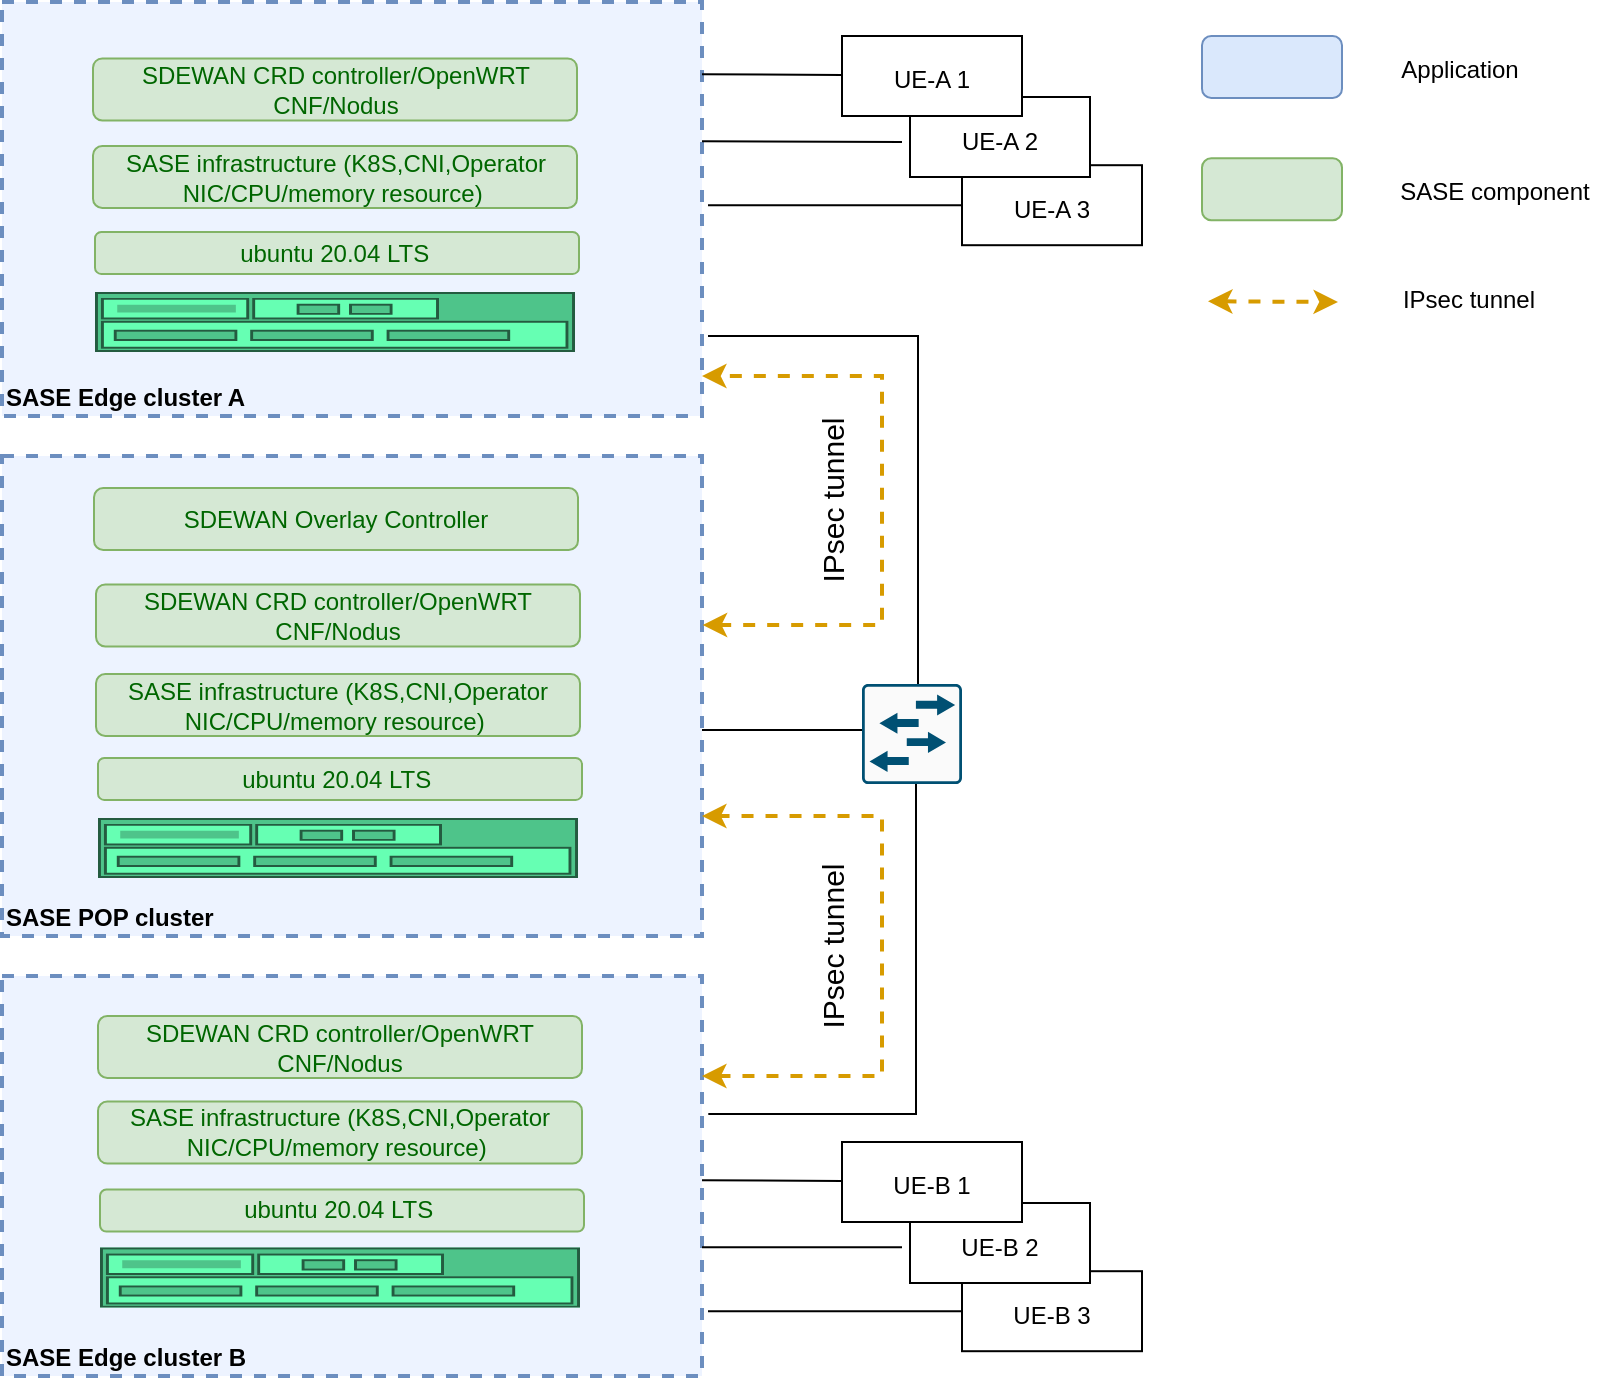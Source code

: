<mxfile version="19.0.3" type="device"><diagram id="b-vZmsWVqSpOxk3LgBgM" name="Day0/1"><mxGraphModel dx="1303" dy="-1302" grid="1" gridSize="10" guides="1" tooltips="1" connect="1" arrows="1" fold="1" page="1" pageScale="1" pageWidth="850" pageHeight="1100" math="0" shadow="0"><root><mxCell id="YZilcOTdDIkAgBcsdDPM-0"/><mxCell id="YZilcOTdDIkAgBcsdDPM-1" parent="YZilcOTdDIkAgBcsdDPM-0"/><mxCell id="nw1V-nifj83cKpdeULcx-278" value="&lt;font style=&quot;font-size: 12px&quot;&gt;UE-B 3&lt;/font&gt;" style="rounded=0;whiteSpace=wrap;html=1;fontSize=18;" parent="YZilcOTdDIkAgBcsdDPM-1" vertex="1"><mxGeometry x="540" y="3327.6" width="90" height="40" as="geometry"/></mxCell><mxCell id="nw1V-nifj83cKpdeULcx-203" value="SASE POP cluster" style="rounded=0;whiteSpace=wrap;html=1;strokeColor=#6C8EBF;strokeWidth=2;dashed=1;verticalAlign=bottom;align=left;fontStyle=1;fillColor=#EDF3FF;glass=0;sketch=0;" parent="YZilcOTdDIkAgBcsdDPM-1" vertex="1"><mxGeometry x="60" y="2920" width="350" height="240" as="geometry"/></mxCell><mxCell id="nw1V-nifj83cKpdeULcx-204" value="" style="html=1;labelPosition=right;align=left;spacingLeft=15;shadow=0;dashed=0;outlineConnect=0;shape=mxgraph.rack.general.switches_1;strokeColor=#6c8ebf;fillColor=#66FFB3;" parent="YZilcOTdDIkAgBcsdDPM-1" vertex="1"><mxGeometry x="108" y="3101" width="240" height="30" as="geometry"/></mxCell><mxCell id="nw1V-nifj83cKpdeULcx-205" value="&lt;font color=&quot;#006600&quot;&gt;ubuntu 20.04 LTS&amp;nbsp;&lt;/font&gt;" style="rounded=1;whiteSpace=wrap;html=1;fillColor=#d5e8d4;strokeColor=#82b366;" parent="YZilcOTdDIkAgBcsdDPM-1" vertex="1"><mxGeometry x="108" y="3071" width="242" height="21" as="geometry"/></mxCell><mxCell id="nw1V-nifj83cKpdeULcx-206" value="&lt;font color=&quot;#006600&quot;&gt;SDEWAN CRD controller/OpenWRT CNF/Nodus&lt;/font&gt;" style="rounded=1;whiteSpace=wrap;html=1;fillColor=#d5e8d4;strokeColor=#82b366;" parent="YZilcOTdDIkAgBcsdDPM-1" vertex="1"><mxGeometry x="107" y="2984.2" width="242" height="31" as="geometry"/></mxCell><mxCell id="nw1V-nifj83cKpdeULcx-207" value="&lt;font color=&quot;#006600&quot;&gt;SASE infrastructure (&lt;/font&gt;&lt;span style=&quot;color: rgb(0 , 102 , 0)&quot;&gt;K8S,CNI,Operator&lt;/span&gt;&lt;br style=&quot;color: rgb(0 , 102 , 0)&quot;&gt;&lt;span style=&quot;color: rgb(0 , 102 , 0)&quot;&gt;NIC/CPU/memory resource&lt;/span&gt;&lt;font color=&quot;#006600&quot;&gt;)&amp;nbsp;&lt;/font&gt;" style="rounded=1;whiteSpace=wrap;html=1;fillColor=#d5e8d4;strokeColor=#82b366;" parent="YZilcOTdDIkAgBcsdDPM-1" vertex="1"><mxGeometry x="107" y="3029" width="242" height="31" as="geometry"/></mxCell><mxCell id="nw1V-nifj83cKpdeULcx-208" value="SASE Edge cluster A" style="rounded=0;whiteSpace=wrap;html=1;strokeColor=#6C8EBF;strokeWidth=2;dashed=1;verticalAlign=bottom;align=left;fontStyle=1;fillColor=#EDF3FF;glass=0;sketch=0;" parent="YZilcOTdDIkAgBcsdDPM-1" vertex="1"><mxGeometry x="60" y="2693" width="350" height="207" as="geometry"/></mxCell><mxCell id="nw1V-nifj83cKpdeULcx-209" value="" style="html=1;labelPosition=right;align=left;spacingLeft=15;shadow=0;dashed=0;outlineConnect=0;shape=mxgraph.rack.general.switches_1;strokeColor=#6c8ebf;fillColor=#66FFB3;" parent="YZilcOTdDIkAgBcsdDPM-1" vertex="1"><mxGeometry x="106.5" y="2838" width="240" height="30" as="geometry"/></mxCell><mxCell id="nw1V-nifj83cKpdeULcx-210" value="&lt;font color=&quot;#006600&quot;&gt;ubuntu 20.04 LTS&amp;nbsp;&lt;/font&gt;" style="rounded=1;whiteSpace=wrap;html=1;fillColor=#d5e8d4;strokeColor=#82b366;" parent="YZilcOTdDIkAgBcsdDPM-1" vertex="1"><mxGeometry x="106.5" y="2808" width="242" height="21" as="geometry"/></mxCell><mxCell id="nw1V-nifj83cKpdeULcx-211" value="&lt;font color=&quot;#006600&quot;&gt;SDEWAN CRD controller/OpenWRT CNF/Nodus&lt;/font&gt;" style="rounded=1;whiteSpace=wrap;html=1;fillColor=#d5e8d4;strokeColor=#82b366;" parent="YZilcOTdDIkAgBcsdDPM-1" vertex="1"><mxGeometry x="105.5" y="2721.2" width="242" height="31" as="geometry"/></mxCell><mxCell id="nw1V-nifj83cKpdeULcx-212" value="&lt;font color=&quot;#006600&quot;&gt;SASE infrastructure (&lt;/font&gt;&lt;span style=&quot;color: rgb(0 , 102 , 0)&quot;&gt;K8S,CNI,Operator&lt;/span&gt;&lt;br style=&quot;color: rgb(0 , 102 , 0)&quot;&gt;&lt;span style=&quot;color: rgb(0 , 102 , 0)&quot;&gt;NIC/CPU/memory resource&lt;/span&gt;&lt;font color=&quot;#006600&quot;&gt;)&amp;nbsp;&lt;/font&gt;" style="rounded=1;whiteSpace=wrap;html=1;fillColor=#d5e8d4;strokeColor=#82b366;" parent="YZilcOTdDIkAgBcsdDPM-1" vertex="1"><mxGeometry x="105.5" y="2765" width="242" height="31" as="geometry"/></mxCell><mxCell id="nw1V-nifj83cKpdeULcx-215" value="SASE Edge cluster B" style="rounded=0;whiteSpace=wrap;html=1;strokeColor=#6C8EBF;strokeWidth=2;dashed=1;verticalAlign=bottom;align=left;fontStyle=1;fillColor=#EDF3FF;glass=0;sketch=0;" parent="YZilcOTdDIkAgBcsdDPM-1" vertex="1"><mxGeometry x="60" y="3180" width="350" height="200" as="geometry"/></mxCell><mxCell id="nw1V-nifj83cKpdeULcx-216" value="&lt;font color=&quot;#006600&quot;&gt;SDEWAN CRD controller/OpenWRT CNF/Nodus&lt;/font&gt;" style="rounded=1;whiteSpace=wrap;html=1;fillColor=#d5e8d4;strokeColor=#82b366;" parent="YZilcOTdDIkAgBcsdDPM-1" vertex="1"><mxGeometry x="108" y="3200" width="242" height="31" as="geometry"/></mxCell><mxCell id="nw1V-nifj83cKpdeULcx-217" value="&lt;font color=&quot;#006600&quot;&gt;SASE infrastructure (&lt;/font&gt;&lt;span style=&quot;color: rgb(0 , 102 , 0)&quot;&gt;K8S,CNI,Operator&lt;/span&gt;&lt;br style=&quot;color: rgb(0 , 102 , 0)&quot;&gt;&lt;span style=&quot;color: rgb(0 , 102 , 0)&quot;&gt;NIC/CPU/memory resource&lt;/span&gt;&lt;font color=&quot;#006600&quot;&gt;)&amp;nbsp;&lt;/font&gt;" style="rounded=1;whiteSpace=wrap;html=1;fillColor=#d5e8d4;strokeColor=#82b366;" parent="YZilcOTdDIkAgBcsdDPM-1" vertex="1"><mxGeometry x="108" y="3242.8" width="242" height="31" as="geometry"/></mxCell><mxCell id="nw1V-nifj83cKpdeULcx-218" value="&lt;font color=&quot;#006600&quot;&gt;ubuntu 20.04 LTS&amp;nbsp;&lt;/font&gt;" style="rounded=1;whiteSpace=wrap;html=1;fillColor=#d5e8d4;strokeColor=#82b366;" parent="YZilcOTdDIkAgBcsdDPM-1" vertex="1"><mxGeometry x="109" y="3286.8" width="242" height="21" as="geometry"/></mxCell><mxCell id="nw1V-nifj83cKpdeULcx-219" value="" style="endArrow=none;html=1;rounded=0;entryX=0.5;entryY=1;entryDx=0;entryDy=0;entryPerimeter=0;exitX=1.009;exitY=0.345;exitDx=0;exitDy=0;exitPerimeter=0;" parent="YZilcOTdDIkAgBcsdDPM-1" source="nw1V-nifj83cKpdeULcx-215" edge="1"><mxGeometry width="50" height="50" relative="1" as="geometry"><mxPoint x="413" y="3248.5" as="sourcePoint"/><mxPoint x="517" y="3036" as="targetPoint"/><Array as="points"><mxPoint x="517" y="3249"/></Array></mxGeometry></mxCell><mxCell id="nw1V-nifj83cKpdeULcx-221" value="" style="endArrow=none;html=1;rounded=0;" parent="YZilcOTdDIkAgBcsdDPM-1" edge="1"><mxGeometry width="50" height="50" relative="1" as="geometry"><mxPoint x="410" y="3057" as="sourcePoint"/><mxPoint x="500" y="3057" as="targetPoint"/><Array as="points"/></mxGeometry></mxCell><mxCell id="nw1V-nifj83cKpdeULcx-225" value="" style="html=1;labelPosition=right;align=left;spacingLeft=15;shadow=0;dashed=0;outlineConnect=0;shape=mxgraph.rack.general.switches_1;strokeColor=#6c8ebf;fillColor=#66FFB3;" parent="YZilcOTdDIkAgBcsdDPM-1" vertex="1"><mxGeometry x="109" y="3315.8" width="240" height="30" as="geometry"/></mxCell><mxCell id="nw1V-nifj83cKpdeULcx-227" value="&lt;font color=&quot;#006600&quot;&gt;SDEWAN Overlay Controller&lt;/font&gt;" style="rounded=1;whiteSpace=wrap;html=1;fillColor=#d5e8d4;strokeColor=#82b366;" parent="YZilcOTdDIkAgBcsdDPM-1" vertex="1"><mxGeometry x="106" y="2936" width="242" height="31" as="geometry"/></mxCell><mxCell id="nw1V-nifj83cKpdeULcx-228" value="" style="sketch=0;points=[[0.015,0.015,0],[0.985,0.015,0],[0.985,0.985,0],[0.015,0.985,0],[0.25,0,0],[0.5,0,0],[0.75,0,0],[1,0.25,0],[1,0.5,0],[1,0.75,0],[0.75,1,0],[0.5,1,0],[0.25,1,0],[0,0.75,0],[0,0.5,0],[0,0.25,0]];verticalLabelPosition=bottom;html=1;verticalAlign=top;aspect=fixed;align=center;pointerEvents=1;shape=mxgraph.cisco19.rect;prIcon=l2_switch;fillColor=#FAFAFA;strokeColor=#005073;" parent="YZilcOTdDIkAgBcsdDPM-1" vertex="1"><mxGeometry x="490" y="3034" width="50" height="50" as="geometry"/></mxCell><mxCell id="nw1V-nifj83cKpdeULcx-254" value="" style="endArrow=none;html=1;rounded=0;entryX=0.5;entryY=0;entryDx=0;entryDy=0;entryPerimeter=0;" parent="YZilcOTdDIkAgBcsdDPM-1" edge="1"><mxGeometry width="50" height="50" relative="1" as="geometry"><mxPoint x="413" y="2860" as="sourcePoint"/><mxPoint x="518" y="3034" as="targetPoint"/><Array as="points"><mxPoint x="463" y="2860"/><mxPoint x="518" y="2860"/></Array></mxGeometry></mxCell><mxCell id="nw1V-nifj83cKpdeULcx-268" value="" style="endArrow=none;html=1;rounded=0;entryX=0;entryY=0.5;entryDx=0;entryDy=0;entryPerimeter=0;" parent="YZilcOTdDIkAgBcsdDPM-1" edge="1"><mxGeometry width="50" height="50" relative="1" as="geometry"><mxPoint x="410" y="3282.17" as="sourcePoint"/><mxPoint x="480" y="3282.47" as="targetPoint"/></mxGeometry></mxCell><mxCell id="nw1V-nifj83cKpdeULcx-269" value="&lt;font style=&quot;font-size: 12px&quot;&gt;UE-B 2&lt;/font&gt;" style="rounded=0;whiteSpace=wrap;html=1;fontSize=18;" parent="YZilcOTdDIkAgBcsdDPM-1" vertex="1"><mxGeometry x="514" y="3293.5" width="90" height="40" as="geometry"/></mxCell><mxCell id="nw1V-nifj83cKpdeULcx-270" value="&lt;font style=&quot;font-size: 12px&quot;&gt;UE-B 1&lt;/font&gt;" style="rounded=0;whiteSpace=wrap;html=1;fontSize=18;" parent="YZilcOTdDIkAgBcsdDPM-1" vertex="1"><mxGeometry x="480" y="3263" width="90" height="40" as="geometry"/></mxCell><mxCell id="nw1V-nifj83cKpdeULcx-271" value="" style="endArrow=none;html=1;rounded=0;" parent="YZilcOTdDIkAgBcsdDPM-1" edge="1"><mxGeometry width="50" height="50" relative="1" as="geometry"><mxPoint x="410" y="3315.67" as="sourcePoint"/><mxPoint x="510" y="3315.6" as="targetPoint"/></mxGeometry></mxCell><mxCell id="nw1V-nifj83cKpdeULcx-279" value="" style="endArrow=none;html=1;rounded=0;entryX=0;entryY=0.5;entryDx=0;entryDy=0;" parent="YZilcOTdDIkAgBcsdDPM-1" target="nw1V-nifj83cKpdeULcx-278" edge="1"><mxGeometry width="50" height="50" relative="1" as="geometry"><mxPoint x="413" y="3347.67" as="sourcePoint"/><mxPoint x="513" y="3347.6" as="targetPoint"/><Array as="points"><mxPoint x="483" y="3347.6"/></Array></mxGeometry></mxCell><mxCell id="nw1V-nifj83cKpdeULcx-283" value="&lt;font style=&quot;font-size: 12px&quot;&gt;UE-A 3&lt;/font&gt;" style="rounded=0;whiteSpace=wrap;html=1;fontSize=18;" parent="YZilcOTdDIkAgBcsdDPM-1" vertex="1"><mxGeometry x="540" y="2774.6" width="90" height="40" as="geometry"/></mxCell><mxCell id="nw1V-nifj83cKpdeULcx-284" value="" style="endArrow=none;html=1;rounded=0;entryX=0;entryY=0.5;entryDx=0;entryDy=0;entryPerimeter=0;" parent="YZilcOTdDIkAgBcsdDPM-1" edge="1"><mxGeometry width="50" height="50" relative="1" as="geometry"><mxPoint x="410" y="2729.17" as="sourcePoint"/><mxPoint x="480" y="2729.47" as="targetPoint"/></mxGeometry></mxCell><mxCell id="nw1V-nifj83cKpdeULcx-285" value="&lt;font style=&quot;font-size: 12px&quot;&gt;UE-A 2&lt;/font&gt;" style="rounded=0;whiteSpace=wrap;html=1;fontSize=18;" parent="YZilcOTdDIkAgBcsdDPM-1" vertex="1"><mxGeometry x="514" y="2740.5" width="90" height="40" as="geometry"/></mxCell><mxCell id="nw1V-nifj83cKpdeULcx-286" value="&lt;font style=&quot;font-size: 12px&quot;&gt;UE-A 1&lt;/font&gt;" style="rounded=0;whiteSpace=wrap;html=1;fontSize=18;" parent="YZilcOTdDIkAgBcsdDPM-1" vertex="1"><mxGeometry x="480" y="2710" width="90" height="40" as="geometry"/></mxCell><mxCell id="nw1V-nifj83cKpdeULcx-287" value="" style="endArrow=none;html=1;rounded=0;" parent="YZilcOTdDIkAgBcsdDPM-1" edge="1"><mxGeometry width="50" height="50" relative="1" as="geometry"><mxPoint x="410" y="2762.67" as="sourcePoint"/><mxPoint x="510" y="2763" as="targetPoint"/></mxGeometry></mxCell><mxCell id="nw1V-nifj83cKpdeULcx-288" value="" style="endArrow=none;html=1;rounded=0;entryX=0;entryY=0.5;entryDx=0;entryDy=0;" parent="YZilcOTdDIkAgBcsdDPM-1" target="nw1V-nifj83cKpdeULcx-283" edge="1"><mxGeometry width="50" height="50" relative="1" as="geometry"><mxPoint x="413" y="2794.67" as="sourcePoint"/><mxPoint x="513" y="2794.6" as="targetPoint"/><Array as="points"><mxPoint x="483" y="2794.6"/></Array></mxGeometry></mxCell><mxCell id="nw1V-nifj83cKpdeULcx-292" value="" style="rounded=1;whiteSpace=wrap;html=1;fillColor=#dae8fc;strokeColor=#6c8ebf;" parent="YZilcOTdDIkAgBcsdDPM-1" vertex="1"><mxGeometry x="660" y="2710" width="70" height="31" as="geometry"/></mxCell><mxCell id="nw1V-nifj83cKpdeULcx-293" value="Application" style="text;html=1;strokeColor=none;fillColor=none;align=center;verticalAlign=middle;whiteSpace=wrap;rounded=0;fontSize=12;" parent="YZilcOTdDIkAgBcsdDPM-1" vertex="1"><mxGeometry x="759" y="2711.5" width="60" height="30" as="geometry"/></mxCell><mxCell id="nw1V-nifj83cKpdeULcx-294" value="" style="rounded=1;whiteSpace=wrap;html=1;fillColor=#d5e8d4;strokeColor=#82b366;" parent="YZilcOTdDIkAgBcsdDPM-1" vertex="1"><mxGeometry x="660" y="2771.1" width="70" height="31" as="geometry"/></mxCell><mxCell id="R6ixxzoxIrJ1tUCiG53T-3" value="&lt;font style=&quot;font-size: 15px;&quot;&gt;IPsec tunnel&lt;/font&gt;" style="text;html=1;strokeColor=none;fillColor=none;align=center;verticalAlign=middle;whiteSpace=wrap;rounded=0;rotation=270;" parent="YZilcOTdDIkAgBcsdDPM-1" vertex="1"><mxGeometry x="427" y="3150" width="96" height="30" as="geometry"/></mxCell><mxCell id="R6ixxzoxIrJ1tUCiG53T-4" value="" style="endArrow=classic;startArrow=classic;html=1;rounded=0;edgeStyle=orthogonalEdgeStyle;fillColor=#ffe6cc;strokeColor=#d79b00;strokeWidth=2;dashed=1;endFill=1;exitX=1;exitY=0.25;exitDx=0;exitDy=0;" parent="YZilcOTdDIkAgBcsdDPM-1" source="nw1V-nifj83cKpdeULcx-215" target="nw1V-nifj83cKpdeULcx-203" edge="1"><mxGeometry width="50" height="50" relative="1" as="geometry"><mxPoint x="411" y="3240" as="sourcePoint"/><mxPoint x="469.32" y="3130.0" as="targetPoint"/><Array as="points"><mxPoint x="500" y="3230"/><mxPoint x="500" y="3100"/></Array></mxGeometry></mxCell><mxCell id="R6ixxzoxIrJ1tUCiG53T-5" value="&lt;font style=&quot;font-size: 15px;&quot;&gt;IPsec tunnel&lt;/font&gt;" style="text;html=1;strokeColor=none;fillColor=none;align=center;verticalAlign=middle;whiteSpace=wrap;rounded=0;rotation=270;" parent="YZilcOTdDIkAgBcsdDPM-1" vertex="1"><mxGeometry x="427" y="2927" width="96" height="30" as="geometry"/></mxCell><mxCell id="R6ixxzoxIrJ1tUCiG53T-7" value="" style="endArrow=classic;startArrow=classic;html=1;rounded=0;edgeStyle=orthogonalEdgeStyle;exitX=1.001;exitY=0.352;exitDx=0;exitDy=0;exitPerimeter=0;fillColor=#ffe6cc;strokeColor=#d79b00;strokeWidth=2;dashed=1;endFill=1;" parent="YZilcOTdDIkAgBcsdDPM-1" source="nw1V-nifj83cKpdeULcx-203" edge="1"><mxGeometry width="50" height="50" relative="1" as="geometry"><mxPoint x="410.7" y="3040.496" as="sourcePoint"/><mxPoint x="410.0" y="2880.04" as="targetPoint"/><Array as="points"><mxPoint x="500" y="3004"/><mxPoint x="500" y="2880"/></Array></mxGeometry></mxCell><mxCell id="R6ixxzoxIrJ1tUCiG53T-8" value="" style="endArrow=classic;startArrow=classic;html=1;rounded=0;dashed=1;fontSize=15;strokeWidth=2;fillColor=#ffe6cc;strokeColor=#d79b00;" parent="YZilcOTdDIkAgBcsdDPM-1" edge="1"><mxGeometry width="50" height="50" relative="1" as="geometry"><mxPoint x="663" y="2842.63" as="sourcePoint"/><mxPoint x="728" y="2843" as="targetPoint"/></mxGeometry></mxCell><mxCell id="R6ixxzoxIrJ1tUCiG53T-9" value="IPsec tunnel" style="text;html=1;strokeColor=none;fillColor=none;align=center;verticalAlign=middle;whiteSpace=wrap;rounded=0;fontSize=12;" parent="YZilcOTdDIkAgBcsdDPM-1" vertex="1"><mxGeometry x="746" y="2827" width="95" height="30" as="geometry"/></mxCell><mxCell id="R6ixxzoxIrJ1tUCiG53T-10" value="SASE component" style="text;html=1;strokeColor=none;fillColor=none;align=center;verticalAlign=middle;whiteSpace=wrap;rounded=0;fontSize=12;" parent="YZilcOTdDIkAgBcsdDPM-1" vertex="1"><mxGeometry x="751" y="2773" width="111" height="30" as="geometry"/></mxCell></root></mxGraphModel></diagram></mxfile>